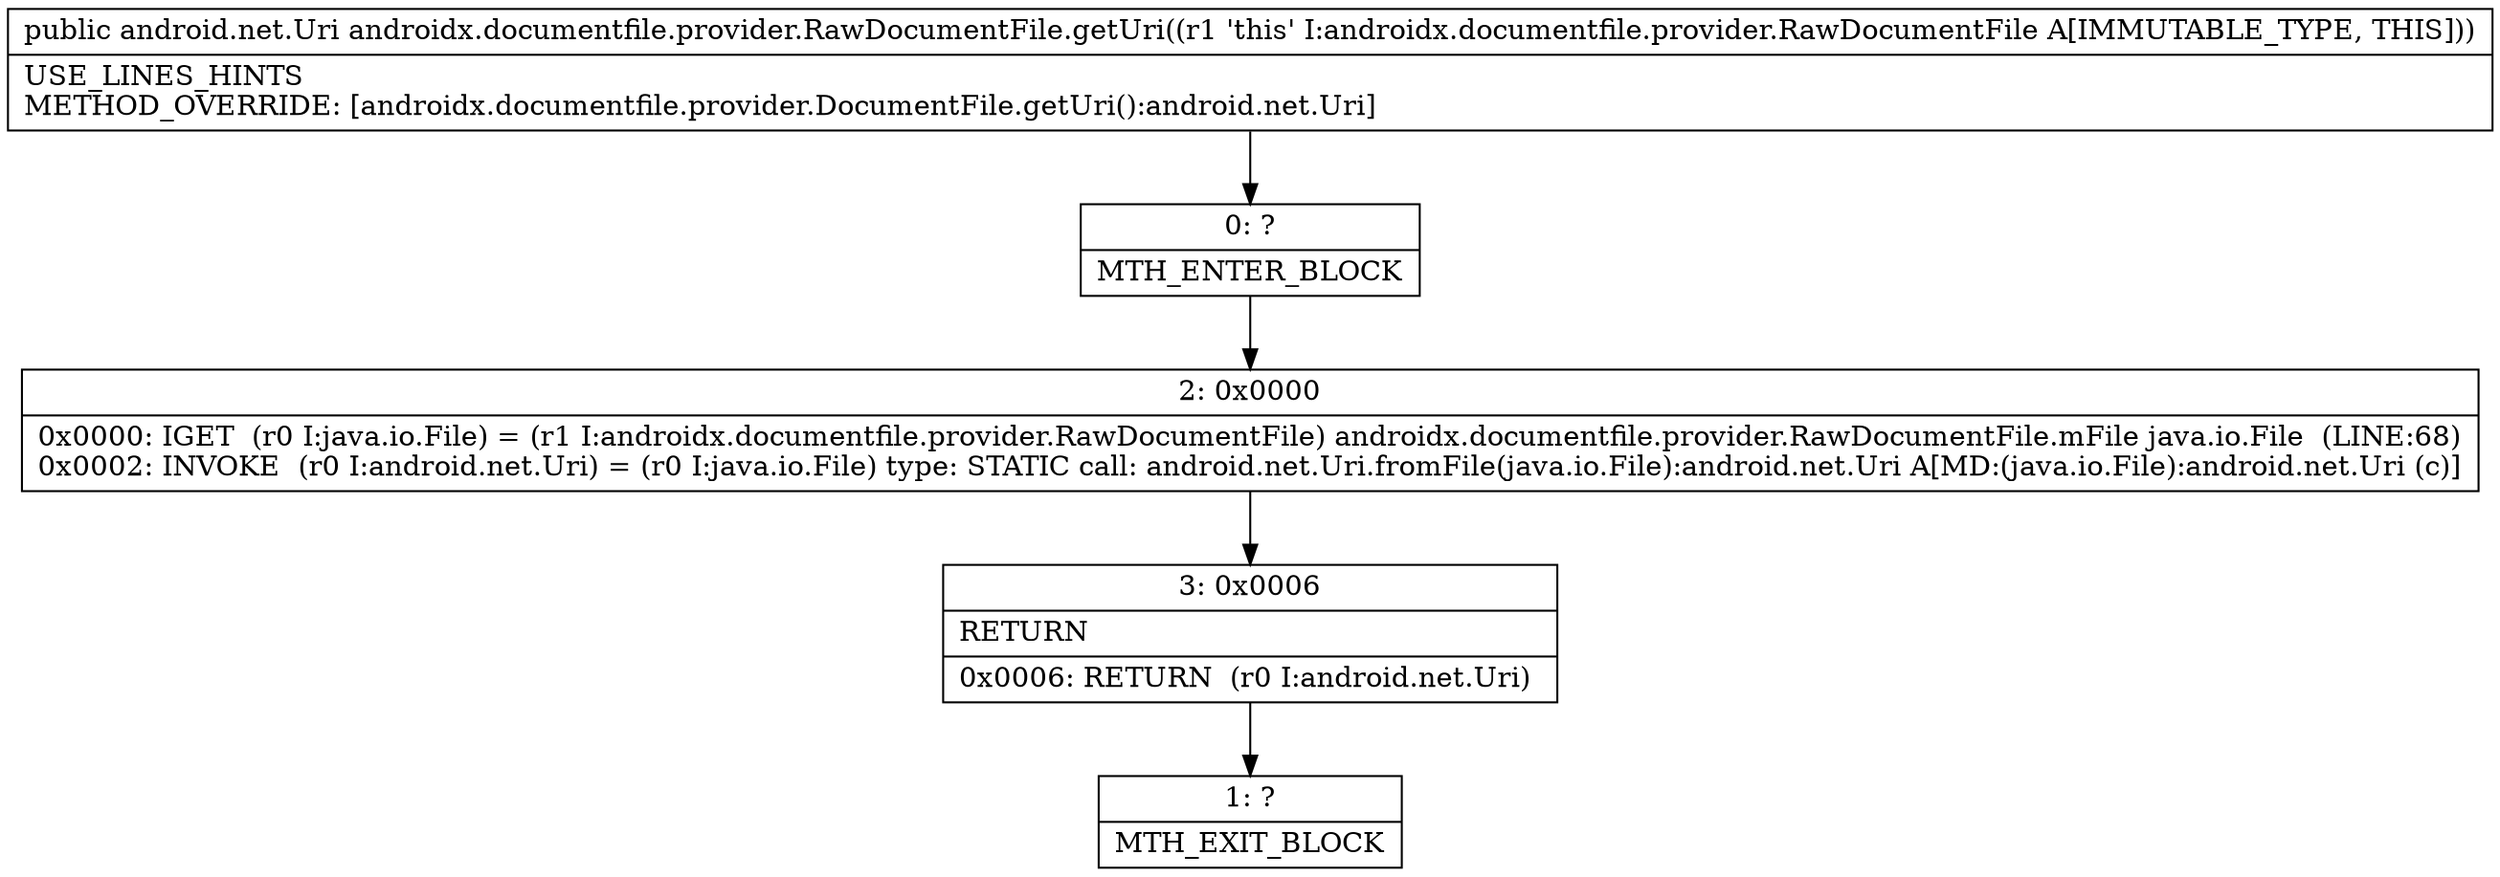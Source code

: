 digraph "CFG forandroidx.documentfile.provider.RawDocumentFile.getUri()Landroid\/net\/Uri;" {
Node_0 [shape=record,label="{0\:\ ?|MTH_ENTER_BLOCK\l}"];
Node_2 [shape=record,label="{2\:\ 0x0000|0x0000: IGET  (r0 I:java.io.File) = (r1 I:androidx.documentfile.provider.RawDocumentFile) androidx.documentfile.provider.RawDocumentFile.mFile java.io.File  (LINE:68)\l0x0002: INVOKE  (r0 I:android.net.Uri) = (r0 I:java.io.File) type: STATIC call: android.net.Uri.fromFile(java.io.File):android.net.Uri A[MD:(java.io.File):android.net.Uri (c)]\l}"];
Node_3 [shape=record,label="{3\:\ 0x0006|RETURN\l|0x0006: RETURN  (r0 I:android.net.Uri) \l}"];
Node_1 [shape=record,label="{1\:\ ?|MTH_EXIT_BLOCK\l}"];
MethodNode[shape=record,label="{public android.net.Uri androidx.documentfile.provider.RawDocumentFile.getUri((r1 'this' I:androidx.documentfile.provider.RawDocumentFile A[IMMUTABLE_TYPE, THIS]))  | USE_LINES_HINTS\lMETHOD_OVERRIDE: [androidx.documentfile.provider.DocumentFile.getUri():android.net.Uri]\l}"];
MethodNode -> Node_0;Node_0 -> Node_2;
Node_2 -> Node_3;
Node_3 -> Node_1;
}

